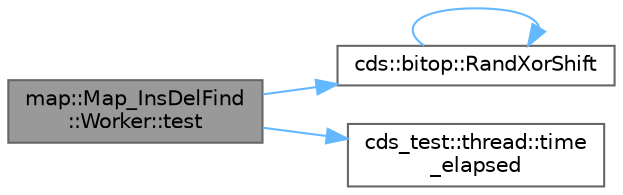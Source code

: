 digraph "map::Map_InsDelFind::Worker::test"
{
 // LATEX_PDF_SIZE
  bgcolor="transparent";
  edge [fontname=Helvetica,fontsize=10,labelfontname=Helvetica,labelfontsize=10];
  node [fontname=Helvetica,fontsize=10,shape=box,height=0.2,width=0.4];
  rankdir="LR";
  Node1 [id="Node000001",label="map::Map_InsDelFind\l::Worker::test",height=0.2,width=0.4,color="gray40", fillcolor="grey60", style="filled", fontcolor="black",tooltip=" "];
  Node1 -> Node2 [id="edge1_Node000001_Node000002",color="steelblue1",style="solid",tooltip=" "];
  Node2 [id="Node000002",label="cds::bitop::RandXorShift",height=0.2,width=0.4,color="grey40", fillcolor="white", style="filled",URL="$namespacecds_1_1bitop.html#af8aef7e5056a169df24fbf90d47bc802",tooltip="Simple random number generator"];
  Node2 -> Node2 [id="edge2_Node000002_Node000002",color="steelblue1",style="solid",tooltip=" "];
  Node1 -> Node3 [id="edge3_Node000001_Node000003",color="steelblue1",style="solid",tooltip=" "];
  Node3 [id="Node000003",label="cds_test::thread::time\l_elapsed",height=0.2,width=0.4,color="grey40", fillcolor="white", style="filled",URL="$classcds__test_1_1thread.html#a2541f9cbe14f12ec8b4b05b1496df687",tooltip=" "];
}
